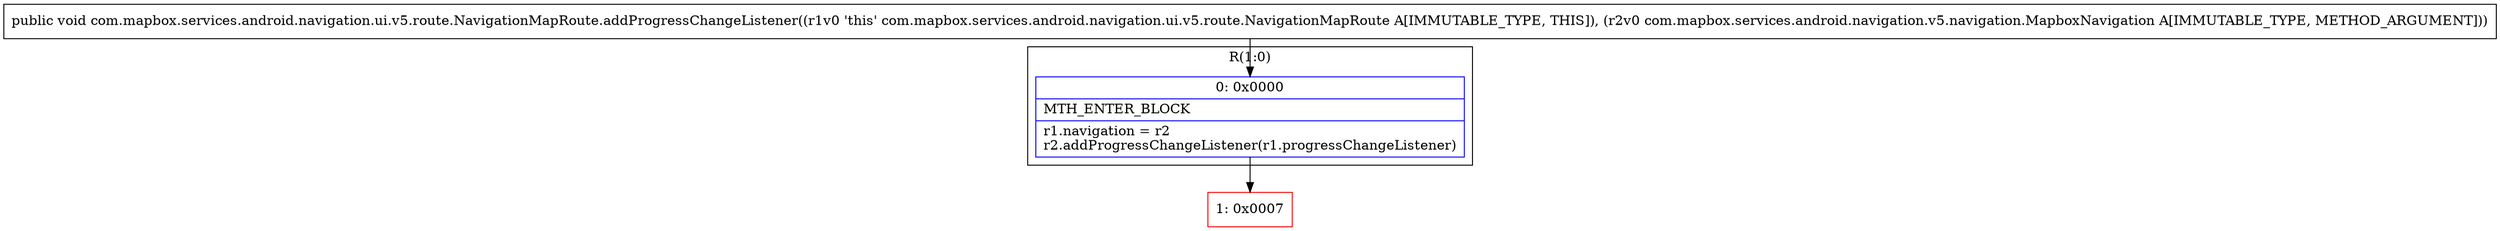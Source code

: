 digraph "CFG forcom.mapbox.services.android.navigation.ui.v5.route.NavigationMapRoute.addProgressChangeListener(Lcom\/mapbox\/services\/android\/navigation\/v5\/navigation\/MapboxNavigation;)V" {
subgraph cluster_Region_41919310 {
label = "R(1:0)";
node [shape=record,color=blue];
Node_0 [shape=record,label="{0\:\ 0x0000|MTH_ENTER_BLOCK\l|r1.navigation = r2\lr2.addProgressChangeListener(r1.progressChangeListener)\l}"];
}
Node_1 [shape=record,color=red,label="{1\:\ 0x0007}"];
MethodNode[shape=record,label="{public void com.mapbox.services.android.navigation.ui.v5.route.NavigationMapRoute.addProgressChangeListener((r1v0 'this' com.mapbox.services.android.navigation.ui.v5.route.NavigationMapRoute A[IMMUTABLE_TYPE, THIS]), (r2v0 com.mapbox.services.android.navigation.v5.navigation.MapboxNavigation A[IMMUTABLE_TYPE, METHOD_ARGUMENT])) }"];
MethodNode -> Node_0;
Node_0 -> Node_1;
}

